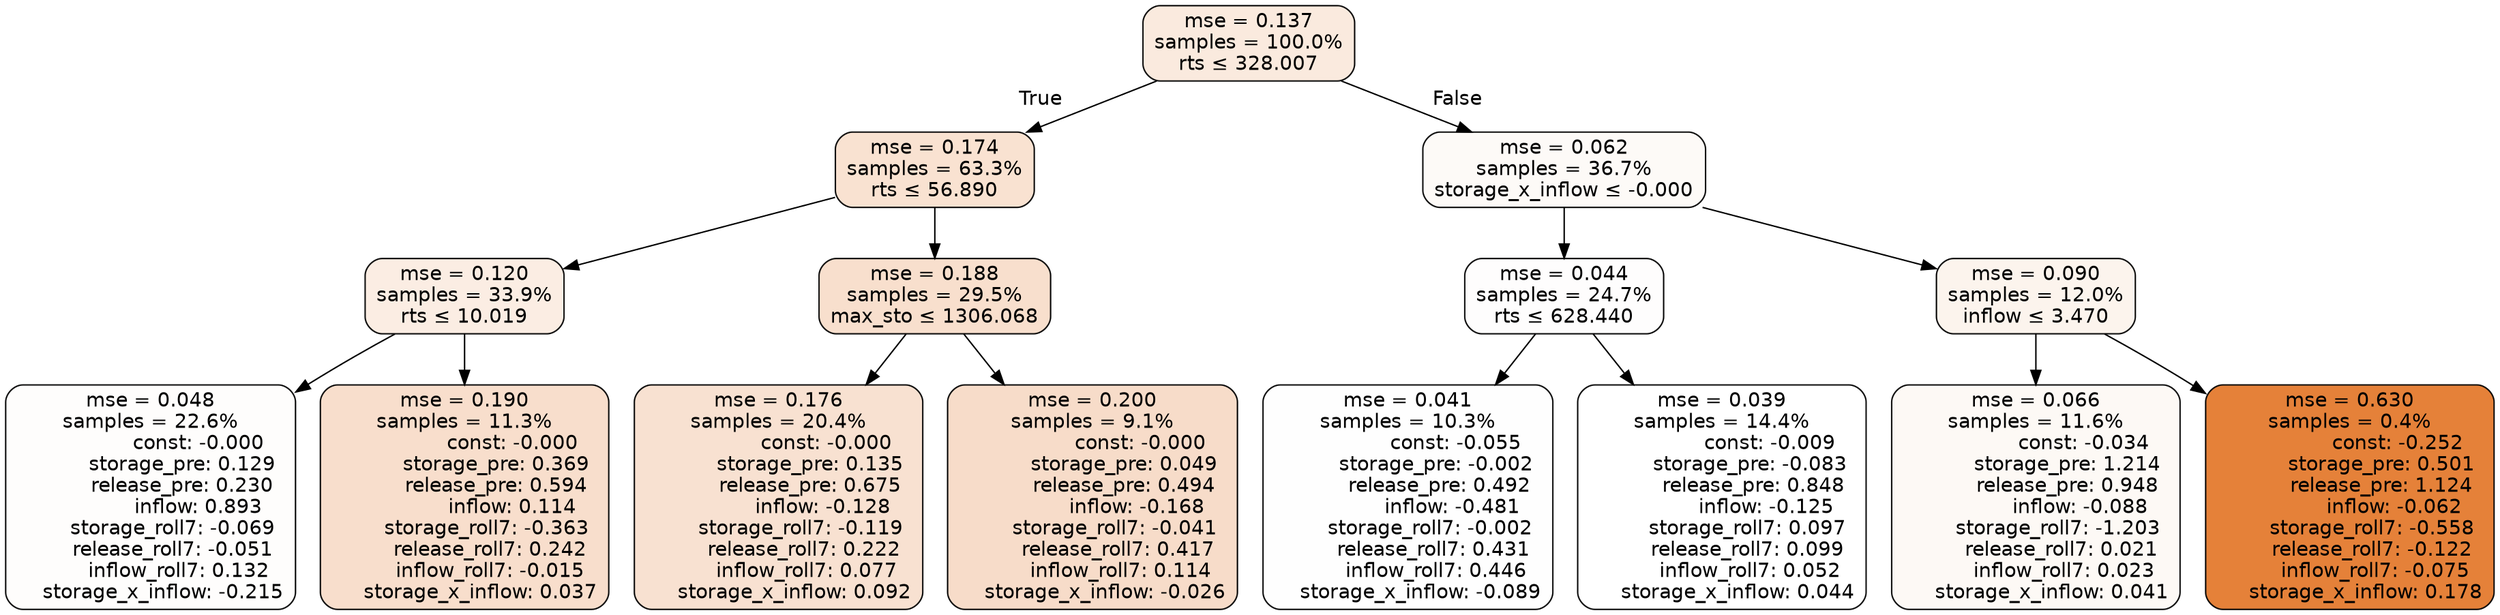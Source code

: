 digraph tree {
bgcolor="transparent"
node [shape=rectangle, style="filled, rounded", color="black", fontname=helvetica] ;
edge [fontname=helvetica] ;
	"0" [label="mse = 0.137
samples = 100.0%
rts &le; 328.007", fillcolor="#faeade"]
	"1" [label="mse = 0.174
samples = 63.3%
rts &le; 56.890", fillcolor="#f9e2d1"]
	"2" [label="mse = 0.120
samples = 33.9%
rts &le; 10.019", fillcolor="#fbede3"]
	"3" [label="mse = 0.048
samples = 22.6%
               const: -0.000
          storage_pre: 0.129
          release_pre: 0.230
               inflow: 0.893
       storage_roll7: -0.069
       release_roll7: -0.051
         inflow_roll7: 0.132
    storage_x_inflow: -0.215", fillcolor="#fefdfc"]
	"4" [label="mse = 0.190
samples = 11.3%
               const: -0.000
          storage_pre: 0.369
          release_pre: 0.594
               inflow: 0.114
       storage_roll7: -0.363
        release_roll7: 0.242
        inflow_roll7: -0.015
     storage_x_inflow: 0.037", fillcolor="#f8decc"]
	"5" [label="mse = 0.188
samples = 29.5%
max_sto &le; 1306.068", fillcolor="#f8dfcd"]
	"6" [label="mse = 0.176
samples = 20.4%
               const: -0.000
          storage_pre: 0.135
          release_pre: 0.675
              inflow: -0.128
       storage_roll7: -0.119
        release_roll7: 0.222
         inflow_roll7: 0.077
     storage_x_inflow: 0.092", fillcolor="#f8e1d1"]
	"7" [label="mse = 0.200
samples = 9.1%
               const: -0.000
          storage_pre: 0.049
          release_pre: 0.494
              inflow: -0.168
       storage_roll7: -0.041
        release_roll7: 0.417
         inflow_roll7: 0.114
    storage_x_inflow: -0.026", fillcolor="#f7dcc9"]
	"8" [label="mse = 0.062
samples = 36.7%
storage_x_inflow &le; -0.000", fillcolor="#fdfaf7"]
	"9" [label="mse = 0.044
samples = 24.7%
rts &le; 628.440", fillcolor="#fefdfd"]
	"10" [label="mse = 0.041
samples = 10.3%
               const: -0.055
         storage_pre: -0.002
          release_pre: 0.492
              inflow: -0.481
       storage_roll7: -0.002
        release_roll7: 0.431
         inflow_roll7: 0.446
    storage_x_inflow: -0.089", fillcolor="#fefefe"]
	"11" [label="mse = 0.039
samples = 14.4%
               const: -0.009
         storage_pre: -0.083
          release_pre: 0.848
              inflow: -0.125
        storage_roll7: 0.097
        release_roll7: 0.099
         inflow_roll7: 0.052
     storage_x_inflow: 0.044", fillcolor="#ffffff"]
	"12" [label="mse = 0.090
samples = 12.0%
inflow &le; 3.470", fillcolor="#fcf4ed"]
	"13" [label="mse = 0.066
samples = 11.6%
               const: -0.034
          storage_pre: 1.214
          release_pre: 0.948
              inflow: -0.088
       storage_roll7: -1.203
        release_roll7: 0.021
         inflow_roll7: 0.023
     storage_x_inflow: 0.041", fillcolor="#fdf9f5"]
	"14" [label="mse = 0.630
samples = 0.4%
               const: -0.252
          storage_pre: 0.501
          release_pre: 1.124
              inflow: -0.062
       storage_roll7: -0.558
       release_roll7: -0.122
        inflow_roll7: -0.075
     storage_x_inflow: 0.178", fillcolor="#e58139"]

	"0" -> "1" [labeldistance=2.5, labelangle=45, headlabel="True"]
	"1" -> "2"
	"2" -> "3"
	"2" -> "4"
	"1" -> "5"
	"5" -> "6"
	"5" -> "7"
	"0" -> "8" [labeldistance=2.5, labelangle=-45, headlabel="False"]
	"8" -> "9"
	"9" -> "10"
	"9" -> "11"
	"8" -> "12"
	"12" -> "13"
	"12" -> "14"
}